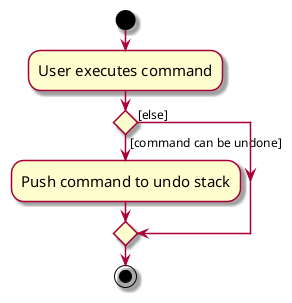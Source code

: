 @startuml
skin rose
skinparam ActivityFontSize 15
skinparam ArrowFontSize 12
start
:User executes command;

'Since the beta syntax does not support placing the condition outside the
'diamond we place it as the true branch instead.

if () then ([command can be undone])
    :Push command to undo stack;
else ([else])
endif
stop
@enduml
